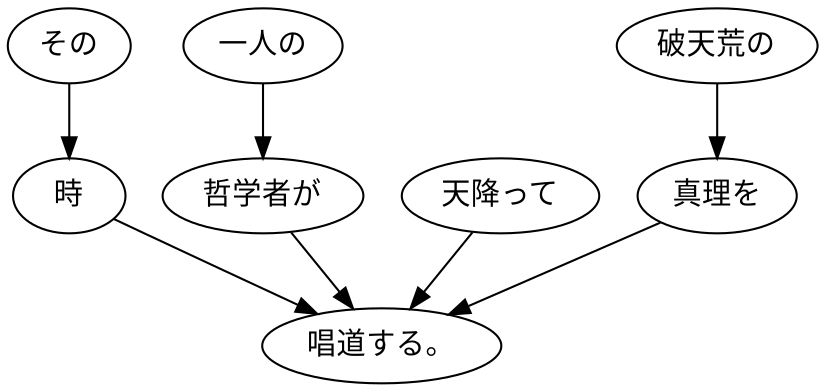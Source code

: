 digraph graph8789 {
	node0 [label="その"];
	node1 [label="時"];
	node2 [label="一人の"];
	node3 [label="哲学者が"];
	node4 [label="天降って"];
	node5 [label="破天荒の"];
	node6 [label="真理を"];
	node7 [label="唱道する。"];
	node0 -> node1;
	node1 -> node7;
	node2 -> node3;
	node3 -> node7;
	node4 -> node7;
	node5 -> node6;
	node6 -> node7;
}
